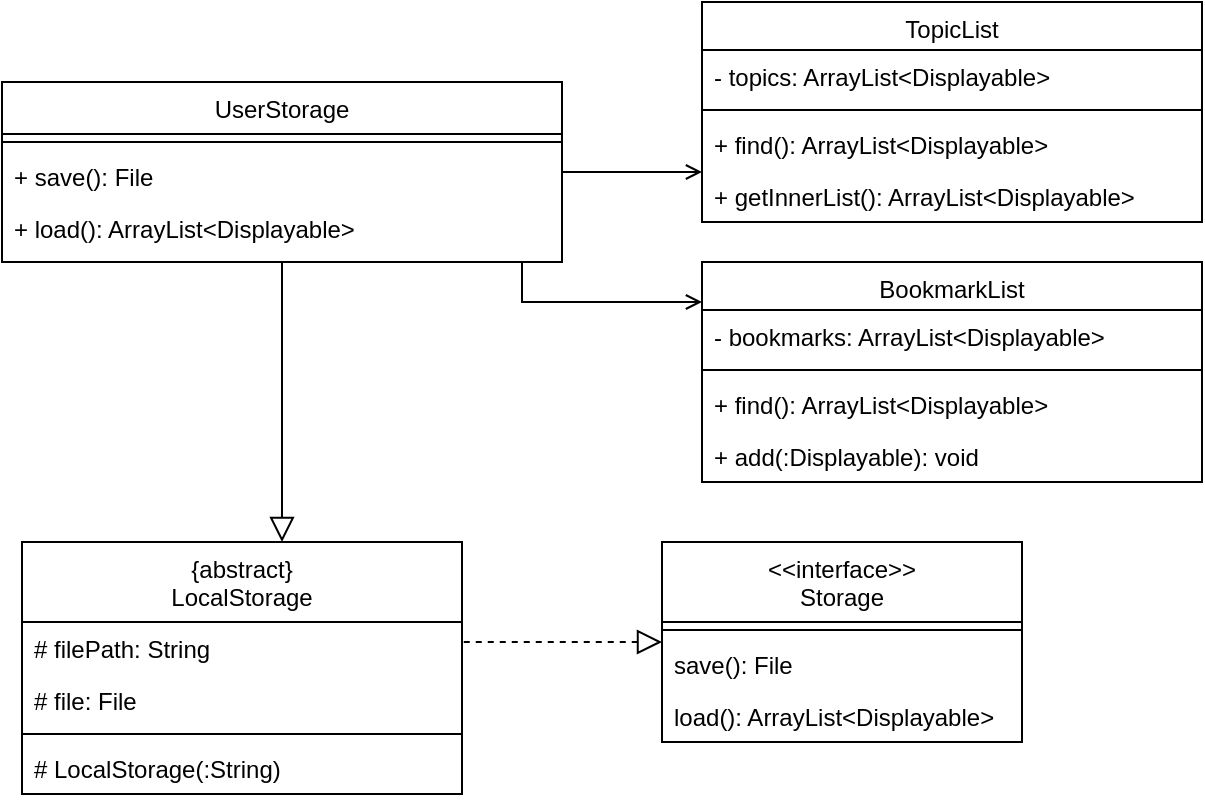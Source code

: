 <mxfile version="13.8.5" type="device"><diagram id="C5RBs43oDa-KdzZeNtuy" name="Page-1"><mxGraphModel dx="782" dy="380" grid="1" gridSize="10" guides="1" tooltips="1" connect="1" arrows="1" fold="1" page="1" pageScale="1" pageWidth="827" pageHeight="1169" math="0" shadow="0"><root><mxCell id="WIyWlLk6GJQsqaUBKTNV-0"/><mxCell id="WIyWlLk6GJQsqaUBKTNV-1" parent="WIyWlLk6GJQsqaUBKTNV-0"/><mxCell id="zkfFHV4jXpPFQw0GAbJ--12" value="" style="endArrow=none;endSize=10;endFill=0;shadow=0;strokeWidth=1;rounded=0;edgeStyle=elbowEdgeStyle;elbow=vertical;dashed=1;startArrow=block;startFill=0;startSize=10;" parent="WIyWlLk6GJQsqaUBKTNV-1" source="zkfFHV4jXpPFQw0GAbJ--6" target="zkfFHV4jXpPFQw0GAbJ--13" edge="1"><mxGeometry width="160" relative="1" as="geometry"><mxPoint x="40" y="193" as="sourcePoint"/><mxPoint x="40" y="260" as="targetPoint"/></mxGeometry></mxCell><mxCell id="zkfFHV4jXpPFQw0GAbJ--16" value="" style="endArrow=none;endSize=10;endFill=0;shadow=0;strokeWidth=1;rounded=0;edgeStyle=elbowEdgeStyle;elbow=vertical;startArrow=block;startFill=0;startSize=10;" parent="WIyWlLk6GJQsqaUBKTNV-1" source="zkfFHV4jXpPFQw0GAbJ--13" target="zkfFHV4jXpPFQw0GAbJ--0" edge="1"><mxGeometry width="160" relative="1" as="geometry"><mxPoint x="210" y="423" as="sourcePoint"/><mxPoint x="310" y="321" as="targetPoint"/><Array as="points"><mxPoint x="250" y="310"/><mxPoint x="280" y="300"/></Array></mxGeometry></mxCell><mxCell id="zkfFHV4jXpPFQw0GAbJ--26" value="" style="endArrow=open;shadow=0;strokeWidth=1;rounded=0;endFill=1;edgeStyle=elbowEdgeStyle;elbow=vertical;" parent="WIyWlLk6GJQsqaUBKTNV-1" source="zkfFHV4jXpPFQw0GAbJ--0" target="W80HzOUmqqlOik9m_2ZC-8" edge="1"><mxGeometry x="0.5" y="41" relative="1" as="geometry"><mxPoint x="380" y="242" as="sourcePoint"/><mxPoint x="490" y="150" as="targetPoint"/><mxPoint x="-40" y="32" as="offset"/><Array as="points"><mxPoint x="470" y="140"/></Array></mxGeometry></mxCell><mxCell id="K9j_dHs4kf03cfPbAmRx-30" value="" style="endArrow=open;shadow=0;strokeWidth=1;rounded=0;endFill=1;edgeStyle=elbowEdgeStyle;elbow=vertical;" parent="WIyWlLk6GJQsqaUBKTNV-1" target="W80HzOUmqqlOik9m_2ZC-14" edge="1" source="zkfFHV4jXpPFQw0GAbJ--0"><mxGeometry x="0.5" y="41" relative="1" as="geometry"><mxPoint x="390" y="199.5" as="sourcePoint"/><mxPoint x="490" y="200" as="targetPoint"/><mxPoint x="-40" y="32" as="offset"/><Array as="points"><mxPoint x="370" y="230"/><mxPoint x="470" y="245"/></Array></mxGeometry></mxCell><mxCell id="zkfFHV4jXpPFQw0GAbJ--0" value="UserStorage" style="swimlane;fontStyle=0;align=center;verticalAlign=top;childLayout=stackLayout;horizontal=1;startSize=26;horizontalStack=0;resizeParent=1;resizeLast=0;collapsible=1;marginBottom=0;rounded=0;shadow=0;strokeWidth=1;" parent="WIyWlLk6GJQsqaUBKTNV-1" vertex="1"><mxGeometry x="110" y="120" width="280" height="90" as="geometry"><mxRectangle x="230" y="140" width="160" height="26" as="alternateBounds"/></mxGeometry></mxCell><mxCell id="zkfFHV4jXpPFQw0GAbJ--4" value="" style="line;html=1;strokeWidth=1;align=left;verticalAlign=middle;spacingTop=-1;spacingLeft=3;spacingRight=3;rotatable=0;labelPosition=right;points=[];portConstraint=eastwest;" parent="zkfFHV4jXpPFQw0GAbJ--0" vertex="1"><mxGeometry y="26" width="280" height="8" as="geometry"/></mxCell><mxCell id="zkfFHV4jXpPFQw0GAbJ--5" value="+ save(): File" style="text;align=left;verticalAlign=top;spacingLeft=4;spacingRight=4;overflow=hidden;rotatable=0;points=[[0,0.5],[1,0.5]];portConstraint=eastwest;" parent="zkfFHV4jXpPFQw0GAbJ--0" vertex="1"><mxGeometry y="34" width="280" height="26" as="geometry"/></mxCell><mxCell id="K9j_dHs4kf03cfPbAmRx-10" value="+ load(): ArrayList&lt;Displayable&gt;" style="text;align=left;verticalAlign=top;spacingLeft=4;spacingRight=4;overflow=hidden;rotatable=0;points=[[0,0.5],[1,0.5]];portConstraint=eastwest;" parent="zkfFHV4jXpPFQw0GAbJ--0" vertex="1"><mxGeometry y="60" width="280" height="26" as="geometry"/></mxCell><mxCell id="zkfFHV4jXpPFQw0GAbJ--13" value="{abstract}&#10;LocalStorage" style="swimlane;fontStyle=0;align=center;verticalAlign=top;childLayout=stackLayout;horizontal=1;startSize=40;horizontalStack=0;resizeParent=1;resizeLast=0;collapsible=1;marginBottom=0;rounded=0;shadow=0;strokeWidth=1;" parent="WIyWlLk6GJQsqaUBKTNV-1" vertex="1"><mxGeometry x="120" y="350" width="220" height="126" as="geometry"><mxRectangle x="340" y="380" width="170" height="26" as="alternateBounds"/></mxGeometry></mxCell><mxCell id="W80HzOUmqqlOik9m_2ZC-13" value="# filePath: String" style="text;align=left;verticalAlign=top;spacingLeft=4;spacingRight=4;overflow=hidden;rotatable=0;points=[[0,0.5],[1,0.5]];portConstraint=eastwest;" vertex="1" parent="zkfFHV4jXpPFQw0GAbJ--13"><mxGeometry y="40" width="220" height="26" as="geometry"/></mxCell><mxCell id="zkfFHV4jXpPFQw0GAbJ--14" value="# file: File" style="text;align=left;verticalAlign=top;spacingLeft=4;spacingRight=4;overflow=hidden;rotatable=0;points=[[0,0.5],[1,0.5]];portConstraint=eastwest;" parent="zkfFHV4jXpPFQw0GAbJ--13" vertex="1"><mxGeometry y="66" width="220" height="26" as="geometry"/></mxCell><mxCell id="zkfFHV4jXpPFQw0GAbJ--15" value="" style="line;html=1;strokeWidth=1;align=left;verticalAlign=middle;spacingTop=-1;spacingLeft=3;spacingRight=3;rotatable=0;labelPosition=right;points=[];portConstraint=eastwest;" parent="zkfFHV4jXpPFQw0GAbJ--13" vertex="1"><mxGeometry y="92" width="220" height="8" as="geometry"/></mxCell><mxCell id="oA78E20S5b-vUJo1xT4c-0" value="# LocalStorage(:String)" style="text;align=left;verticalAlign=top;spacingLeft=4;spacingRight=4;overflow=hidden;rotatable=0;points=[[0,0.5],[1,0.5]];portConstraint=eastwest;fontStyle=0" parent="zkfFHV4jXpPFQw0GAbJ--13" vertex="1"><mxGeometry y="100" width="220" height="26" as="geometry"/></mxCell><mxCell id="zkfFHV4jXpPFQw0GAbJ--6" value="&lt;&lt;interface&gt;&gt;&#10;Storage" style="swimlane;fontStyle=0;align=center;verticalAlign=top;childLayout=stackLayout;horizontal=1;startSize=40;horizontalStack=0;resizeParent=1;resizeLast=0;collapsible=1;marginBottom=0;rounded=0;shadow=0;strokeWidth=1;" parent="WIyWlLk6GJQsqaUBKTNV-1" vertex="1"><mxGeometry x="440" y="350" width="180" height="100" as="geometry"><mxRectangle x="130" y="380" width="160" height="26" as="alternateBounds"/></mxGeometry></mxCell><mxCell id="zkfFHV4jXpPFQw0GAbJ--9" value="" style="line;html=1;strokeWidth=1;align=left;verticalAlign=middle;spacingTop=-1;spacingLeft=3;spacingRight=3;rotatable=0;labelPosition=right;points=[];portConstraint=eastwest;" parent="zkfFHV4jXpPFQw0GAbJ--6" vertex="1"><mxGeometry y="40" width="180" height="8" as="geometry"/></mxCell><mxCell id="zkfFHV4jXpPFQw0GAbJ--10" value="save(): File" style="text;align=left;verticalAlign=top;spacingLeft=4;spacingRight=4;overflow=hidden;rotatable=0;points=[[0,0.5],[1,0.5]];portConstraint=eastwest;fontStyle=0" parent="zkfFHV4jXpPFQw0GAbJ--6" vertex="1"><mxGeometry y="48" width="180" height="26" as="geometry"/></mxCell><mxCell id="zkfFHV4jXpPFQw0GAbJ--11" value="load(): ArrayList&lt;Displayable&gt;" style="text;align=left;verticalAlign=top;spacingLeft=4;spacingRight=4;overflow=hidden;rotatable=0;points=[[0,0.5],[1,0.5]];portConstraint=eastwest;" parent="zkfFHV4jXpPFQw0GAbJ--6" vertex="1"><mxGeometry y="74" width="180" height="26" as="geometry"/></mxCell><mxCell id="W80HzOUmqqlOik9m_2ZC-8" value="TopicList" style="swimlane;fontStyle=0;align=center;verticalAlign=top;childLayout=stackLayout;horizontal=1;startSize=24;horizontalStack=0;resizeParent=1;resizeLast=0;collapsible=1;marginBottom=0;rounded=0;shadow=0;strokeWidth=1;" vertex="1" parent="WIyWlLk6GJQsqaUBKTNV-1"><mxGeometry x="460" y="80" width="250" height="110" as="geometry"><mxRectangle x="340" y="380" width="170" height="26" as="alternateBounds"/></mxGeometry></mxCell><mxCell id="W80HzOUmqqlOik9m_2ZC-9" value="- topics: ArrayList&lt;Displayable&gt;" style="text;align=left;verticalAlign=top;spacingLeft=4;spacingRight=4;overflow=hidden;rotatable=0;points=[[0,0.5],[1,0.5]];portConstraint=eastwest;" vertex="1" parent="W80HzOUmqqlOik9m_2ZC-8"><mxGeometry y="24" width="250" height="26" as="geometry"/></mxCell><mxCell id="W80HzOUmqqlOik9m_2ZC-10" value="" style="line;html=1;strokeWidth=1;align=left;verticalAlign=middle;spacingTop=-1;spacingLeft=3;spacingRight=3;rotatable=0;labelPosition=right;points=[];portConstraint=eastwest;" vertex="1" parent="W80HzOUmqqlOik9m_2ZC-8"><mxGeometry y="50" width="250" height="8" as="geometry"/></mxCell><mxCell id="W80HzOUmqqlOik9m_2ZC-5" value="+ find(): ArrayList&lt;Displayable&gt;" style="text;align=left;verticalAlign=top;spacingLeft=4;spacingRight=4;overflow=hidden;rotatable=0;points=[[0,0.5],[1,0.5]];portConstraint=eastwest;" vertex="1" parent="W80HzOUmqqlOik9m_2ZC-8"><mxGeometry y="58" width="250" height="26" as="geometry"/></mxCell><mxCell id="W80HzOUmqqlOik9m_2ZC-6" value="+ getInnerList(): ArrayList&lt;Displayable&gt;" style="text;align=left;verticalAlign=top;spacingLeft=4;spacingRight=4;overflow=hidden;rotatable=0;points=[[0,0.5],[1,0.5]];portConstraint=eastwest;" vertex="1" parent="W80HzOUmqqlOik9m_2ZC-8"><mxGeometry y="84" width="250" height="26" as="geometry"/></mxCell><mxCell id="W80HzOUmqqlOik9m_2ZC-14" value="BookmarkList" style="swimlane;fontStyle=0;align=center;verticalAlign=top;childLayout=stackLayout;horizontal=1;startSize=24;horizontalStack=0;resizeParent=1;resizeLast=0;collapsible=1;marginBottom=0;rounded=0;shadow=0;strokeWidth=1;" vertex="1" parent="WIyWlLk6GJQsqaUBKTNV-1"><mxGeometry x="460" y="210" width="250" height="110" as="geometry"><mxRectangle x="340" y="380" width="170" height="26" as="alternateBounds"/></mxGeometry></mxCell><mxCell id="W80HzOUmqqlOik9m_2ZC-15" value="- bookmarks: ArrayList&lt;Displayable&gt;" style="text;align=left;verticalAlign=top;spacingLeft=4;spacingRight=4;overflow=hidden;rotatable=0;points=[[0,0.5],[1,0.5]];portConstraint=eastwest;" vertex="1" parent="W80HzOUmqqlOik9m_2ZC-14"><mxGeometry y="24" width="250" height="26" as="geometry"/></mxCell><mxCell id="W80HzOUmqqlOik9m_2ZC-16" value="" style="line;html=1;strokeWidth=1;align=left;verticalAlign=middle;spacingTop=-1;spacingLeft=3;spacingRight=3;rotatable=0;labelPosition=right;points=[];portConstraint=eastwest;" vertex="1" parent="W80HzOUmqqlOik9m_2ZC-14"><mxGeometry y="50" width="250" height="8" as="geometry"/></mxCell><mxCell id="W80HzOUmqqlOik9m_2ZC-17" value="+ find(): ArrayList&lt;Displayable&gt;" style="text;align=left;verticalAlign=top;spacingLeft=4;spacingRight=4;overflow=hidden;rotatable=0;points=[[0,0.5],[1,0.5]];portConstraint=eastwest;" vertex="1" parent="W80HzOUmqqlOik9m_2ZC-14"><mxGeometry y="58" width="250" height="26" as="geometry"/></mxCell><mxCell id="W80HzOUmqqlOik9m_2ZC-18" value="+ add(:Displayable): void" style="text;align=left;verticalAlign=top;spacingLeft=4;spacingRight=4;overflow=hidden;rotatable=0;points=[[0,0.5],[1,0.5]];portConstraint=eastwest;" vertex="1" parent="W80HzOUmqqlOik9m_2ZC-14"><mxGeometry y="84" width="250" height="26" as="geometry"/></mxCell></root></mxGraphModel></diagram></mxfile>